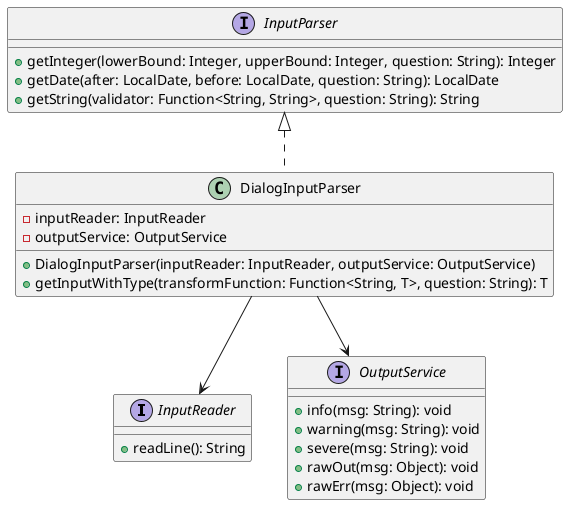 @startuml

interface InputReader {
  +readLine(): String
}

interface OutputService {
  +info(msg: String): void
  +warning(msg: String): void
  +severe(msg: String): void
  +rawOut(msg: Object): void
  +rawErr(msg: Object): void
}

interface InputParser {
  +getInteger(lowerBound: Integer, upperBound: Integer, question: String): Integer
  +getDate(after: LocalDate, before: LocalDate, question: String): LocalDate
  +getString(validator: Function<String, String>, question: String): String
}

class DialogInputParser {
  -inputReader: InputReader
  -outputService: OutputService
  +DialogInputParser(inputReader: InputReader, outputService: OutputService)
  +getInputWithType(transformFunction: Function<String, T>, question: String): T
}

InputParser <|.. DialogInputParser
DialogInputParser --> InputReader
DialogInputParser --> OutputService

@enduml
